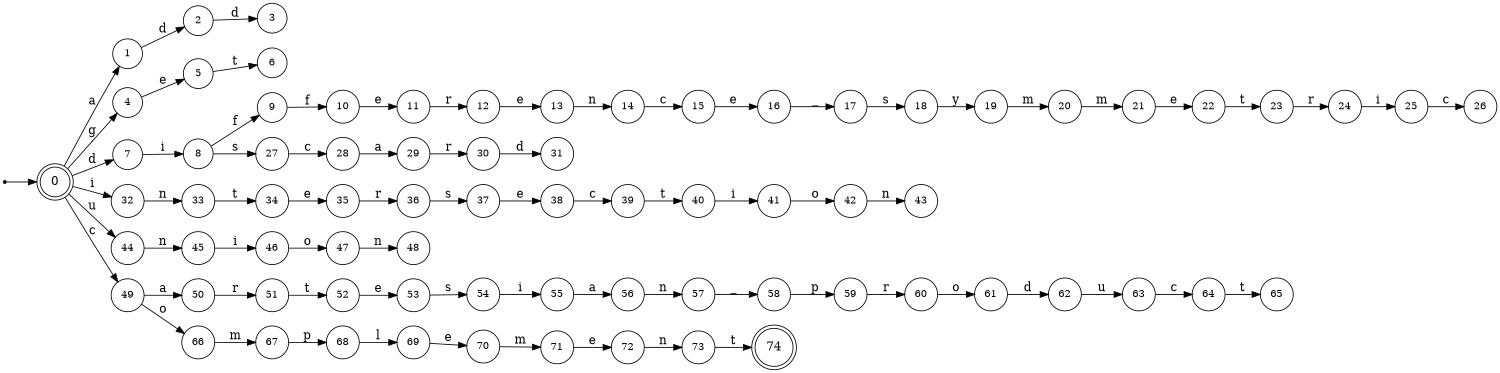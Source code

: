digraph finite_state_machine {
	rankdir=LR;
	size="10,10"

	node [ shape = doublecircle, label = "0", fontsize  = 14] n0;

	node [ shape = circle, label = "1", fontsize  = 12] n1;
	node [ shape = circle, label = "2", fontsize  = 12] n2;
	node [ shape = circle, label = "3", fontsize  = 12] n3;
	node [ shape = circle, label = "4", fontsize  = 12] n4;
	node [ shape = circle, label = "5", fontsize  = 12] n5;
	node [ shape = circle, label = "6", fontsize  = 12] n6;
	node [ shape = circle, label = "7", fontsize  = 12] n7;
	node [ shape = circle, label = "8", fontsize  = 12] n8;
	node [ shape = circle, label = "9", fontsize  = 12] n9;
	node [ shape = circle, label = "10", fontsize  = 12] n10;
	node [ shape = circle, label = "11", fontsize  = 12] n11;
	node [ shape = circle, label = "12", fontsize  = 12] n12;
	node [ shape = circle, label = "13", fontsize  = 12] n13;
	node [ shape = circle, label = "14", fontsize  = 12] n14;
	node [ shape = circle, label = "15", fontsize  = 12] n15;
	node [ shape = circle, label = "16", fontsize  = 12] n16;
	node [ shape = circle, label = "17", fontsize  = 12] n17;
	node [ shape = circle, label = "18", fontsize  = 12] n18;
	node [ shape = circle, label = "19", fontsize  = 12] n19;
	node [ shape = circle, label = "20", fontsize  = 12] n20;
	node [ shape = circle, label = "21", fontsize  = 12] n21;
	node [ shape = circle, label = "22", fontsize  = 12] n22;
	node [ shape = circle, label = "23", fontsize  = 12] n23;
	node [ shape = circle, label = "24", fontsize  = 12] n24;
	node [ shape = circle, label = "25", fontsize  = 12] n25;
	node [ shape = circle, label = "26", fontsize  = 12] n26;
	node [ shape = circle, label = "27", fontsize  = 12] n27;
	node [ shape = circle, label = "28", fontsize  = 12] n28;
	node [ shape = circle, label = "29", fontsize  = 12] n29;
	node [ shape = circle, label = "30", fontsize  = 12] n30;
	node [ shape = circle, label = "31", fontsize  = 12] n31;
	node [ shape = circle, label = "32", fontsize  = 12] n32;
	node [ shape = circle, label = "33", fontsize  = 12] n33;
	node [ shape = circle, label = "34", fontsize  = 12] n34;
	node [ shape = circle, label = "35", fontsize  = 12] n35;
	node [ shape = circle, label = "36", fontsize  = 12] n36;
	node [ shape = circle, label = "37", fontsize  = 12] n37;
	node [ shape = circle, label = "38", fontsize  = 12] n38;
	node [ shape = circle, label = "39", fontsize  = 12] n39;
	node [ shape = circle, label = "40", fontsize  = 12] n40;
	node [ shape = circle, label = "41", fontsize  = 12] n41;
	node [ shape = circle, label = "42", fontsize  = 12] n42;
	node [ shape = circle, label = "43", fontsize  = 12] n43;
	node [ shape = circle, label = "44", fontsize  = 12] n44;
	node [ shape = circle, label = "45", fontsize  = 12] n45;
	node [ shape = circle, label = "46", fontsize  = 12] n46;
	node [ shape = circle, label = "47", fontsize  = 12] n47;
	node [ shape = circle, label = "48", fontsize  = 12] n48;
	node [ shape = circle, label = "49", fontsize  = 12] n49;
	node [ shape = circle, label = "50", fontsize  = 12] n50;
	node [ shape = circle, label = "51", fontsize  = 12] n51;
	node [ shape = circle, label = "52", fontsize  = 12] n52;
	node [ shape = circle, label = "53", fontsize  = 12] n53;
	node [ shape = circle, label = "54", fontsize  = 12] n54;
	node [ shape = circle, label = "55", fontsize  = 12] n55;
	node [ shape = circle, label = "56", fontsize  = 12] n56;
	node [ shape = circle, label = "57", fontsize  = 12] n57;
	node [ shape = circle, label = "58", fontsize  = 12] n58;
	node [ shape = circle, label = "59", fontsize  = 12] n59;
	node [ shape = circle, label = "60", fontsize  = 12] n60;
	node [ shape = circle, label = "61", fontsize  = 12] n61;
	node [ shape = circle, label = "62", fontsize  = 12] n62;
	node [ shape = circle, label = "63", fontsize  = 12] n63;
	node [ shape = circle, label = "64", fontsize  = 12] n64;
	node [ shape = circle, label = "65", fontsize  = 12] n65;
	node [ shape = circle, label = "66", fontsize  = 12] n66;
	node [ shape = circle, label = "67", fontsize  = 12] n67;
	node [ shape = circle, label = "68", fontsize  = 12] n68;
	node [ shape = circle, label = "69", fontsize  = 12] n69;
	node [ shape = circle, label = "70", fontsize  = 12] n70;
	node [ shape = circle, label = "71", fontsize  = 12] n71;
	node [ shape = circle, label = "72", fontsize  = 12] n72;
	node [ shape = circle, label = "73", fontsize  = 12] n73;

	node [ shape = doublecircle, label = "74", fontsize  = 14] n74;

	node [shape = point ]; qi
	qi -> n0;

	n0 -> n1 [ label = "a" ];
	n1 -> n2 [ label = "d" ];
	n2 -> n3 [ label = "d" ];
	n0 -> n4 [ label = "g" ];
	n4 -> n5 [ label = "e" ];
	n5 -> n6 [ label = "t" ];
	n0 -> n7 [ label = "d" ];
	n7 -> n8 [ label = "i" ];
	n8 -> n9 [ label = "f" ];
	n9 -> n10 [ label = "f" ];
	n10 -> n11 [ label = "e" ];
	n11 -> n12 [ label = "r" ];
	n12 -> n13 [ label = "e" ];
	n13 -> n14 [ label = "n" ];
	n14 -> n15 [ label = "c" ];
	n15 -> n16 [ label = "e" ];
	n16 -> n17 [ label = "_" ];
	n17 -> n18 [ label = "s" ];
	n18 -> n19 [ label = "y" ];
	n19 -> n20 [ label = "m" ];
	n20 -> n21 [ label = "m" ];
	n21 -> n22 [ label = "e" ];
	n22 -> n23 [ label = "t" ];
	n23 -> n24 [ label = "r" ];
	n24 -> n25 [ label = "i" ];
	n25 -> n26 [ label = "c" ];
	n8 -> n27 [ label = "s" ];
	n27 -> n28 [ label = "c" ];
	n28 -> n29 [ label = "a" ];
	n29 -> n30 [ label = "r" ];
	n30 -> n31 [ label = "d" ];
	n0 -> n32 [ label = "i" ];
	n32 -> n33 [ label = "n" ];
	n33 -> n34 [ label = "t" ];
	n34 -> n35 [ label = "e" ];
	n35 -> n36 [ label = "r" ];
	n36 -> n37 [ label = "s" ];
	n37 -> n38 [ label = "e" ];
	n38 -> n39 [ label = "c" ];
	n39 -> n40 [ label = "t" ];
	n40 -> n41 [ label = "i" ];
	n41 -> n42 [ label = "o" ];
	n42 -> n43 [ label = "n" ];
	n0 -> n44 [ label = "u" ];
	n44 -> n45 [ label = "n" ];
	n45 -> n46 [ label = "i" ];
	n46 -> n47 [ label = "o" ];
	n47 -> n48 [ label = "n" ];
	n0 -> n49 [ label = "c" ];
	n49 -> n50 [ label = "a" ];
	n50 -> n51 [ label = "r" ];
	n51 -> n52 [ label = "t" ];
	n52 -> n53 [ label = "e" ];
	n53 -> n54 [ label = "s" ];
	n54 -> n55 [ label = "i" ];
	n55 -> n56 [ label = "a" ];
	n56 -> n57 [ label = "n" ];
	n57 -> n58 [ label = "_" ];
	n58 -> n59 [ label = "p" ];
	n59 -> n60 [ label = "r" ];
	n60 -> n61 [ label = "o" ];
	n61 -> n62 [ label = "d" ];
	n62 -> n63 [ label = "u" ];
	n63 -> n64 [ label = "c" ];
	n64 -> n65 [ label = "t" ];
	n49 -> n66 [ label = "o" ];
	n66 -> n67 [ label = "m" ];
	n67 -> n68 [ label = "p" ];
	n68 -> n69 [ label = "l" ];
	n69 -> n70 [ label = "e" ];
	n70 -> n71 [ label = "m" ];
	n71 -> n72 [ label = "e" ];
	n72 -> n73 [ label = "n" ];
	n73 -> n74 [ label = "t" ];
}